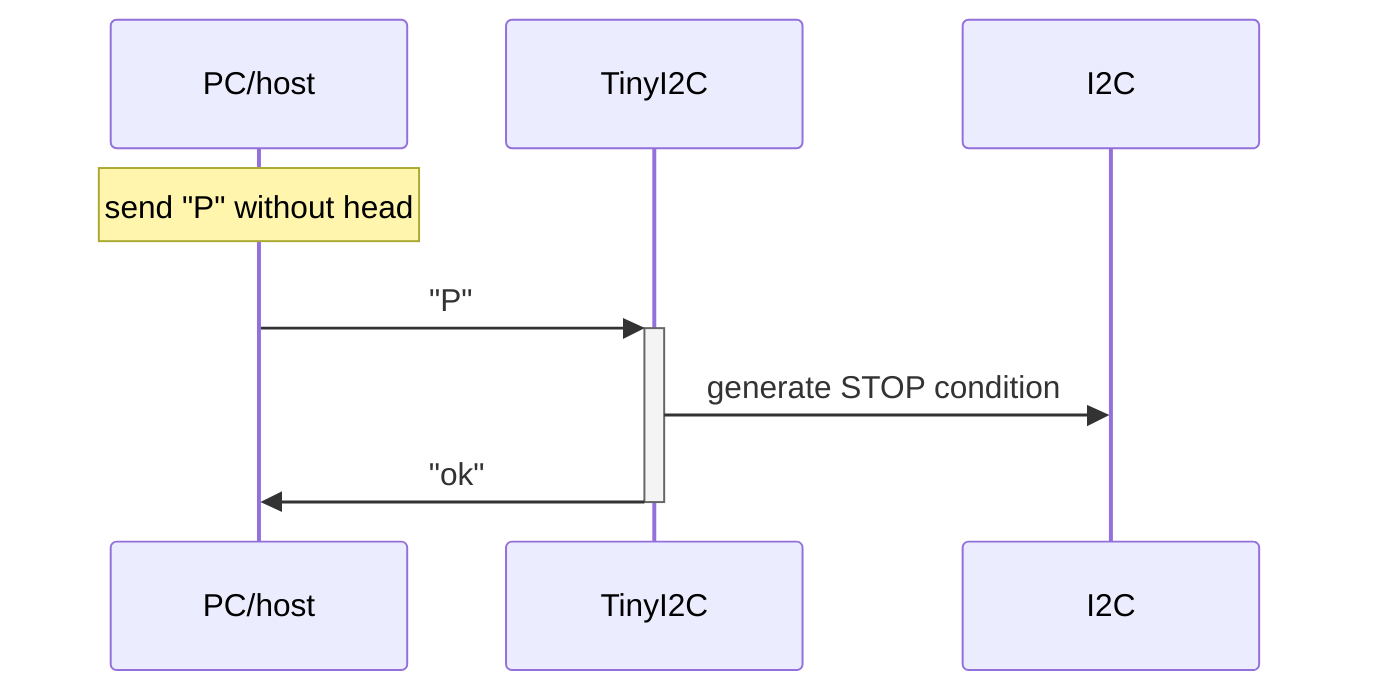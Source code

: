 %% Example of sequence diagram
sequenceDiagram
    Note over PC/host: send "P" without head
    PC/host ->>+ TinyI2C: "P"
    TinyI2C ->> I2C: generate STOP condition
    TinyI2C ->>- PC/host: "ok"

%%        PC/host->>TinyI2C: send a bunch of %packet
%%        TinyI2C ->> TinyI2C: wait until %receive "P"
%%        PC/host->>TinyI2C: ...
%%        TinyI2C ->> TinyI2C: ...
%%        PC/host->>TinyI2C: "P"
%%        TinyI2C ->> TinyI2C: get head
%%        TinyI2C ->> TinyI2C: get plength
%%        alt invalid head
%%            TinyI2C->>PC/host: command not %implemented
%%        else shorter plength than required
%%            TinyI2C->>PC/host: bad packet
%%        end
%%        TinyI2C ->> TinyI2C: execute command
%%        TinyI2C->>PC/host: responses
%%        TinyI2C->>PC/host: terminated by
%%        TinyI2C->>PC/host: "ok"